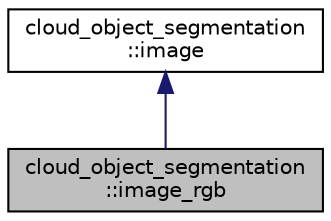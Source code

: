 digraph "cloud_object_segmentation::image_rgb"
{
  edge [fontname="Helvetica",fontsize="10",labelfontname="Helvetica",labelfontsize="10"];
  node [fontname="Helvetica",fontsize="10",shape=record];
  Node1 [label="cloud_object_segmentation\l::image_rgb",height=0.2,width=0.4,color="black", fillcolor="grey75", style="filled", fontcolor="black"];
  Node2 -> Node1 [dir="back",color="midnightblue",fontsize="10",style="solid",fontname="Helvetica"];
  Node2 [label="cloud_object_segmentation\l::image",height=0.2,width=0.4,color="black", fillcolor="white", style="filled",URL="$classcloud__object__segmentation_1_1image.html",tooltip="The image class is an abstract class representing a basic image. "];
}

